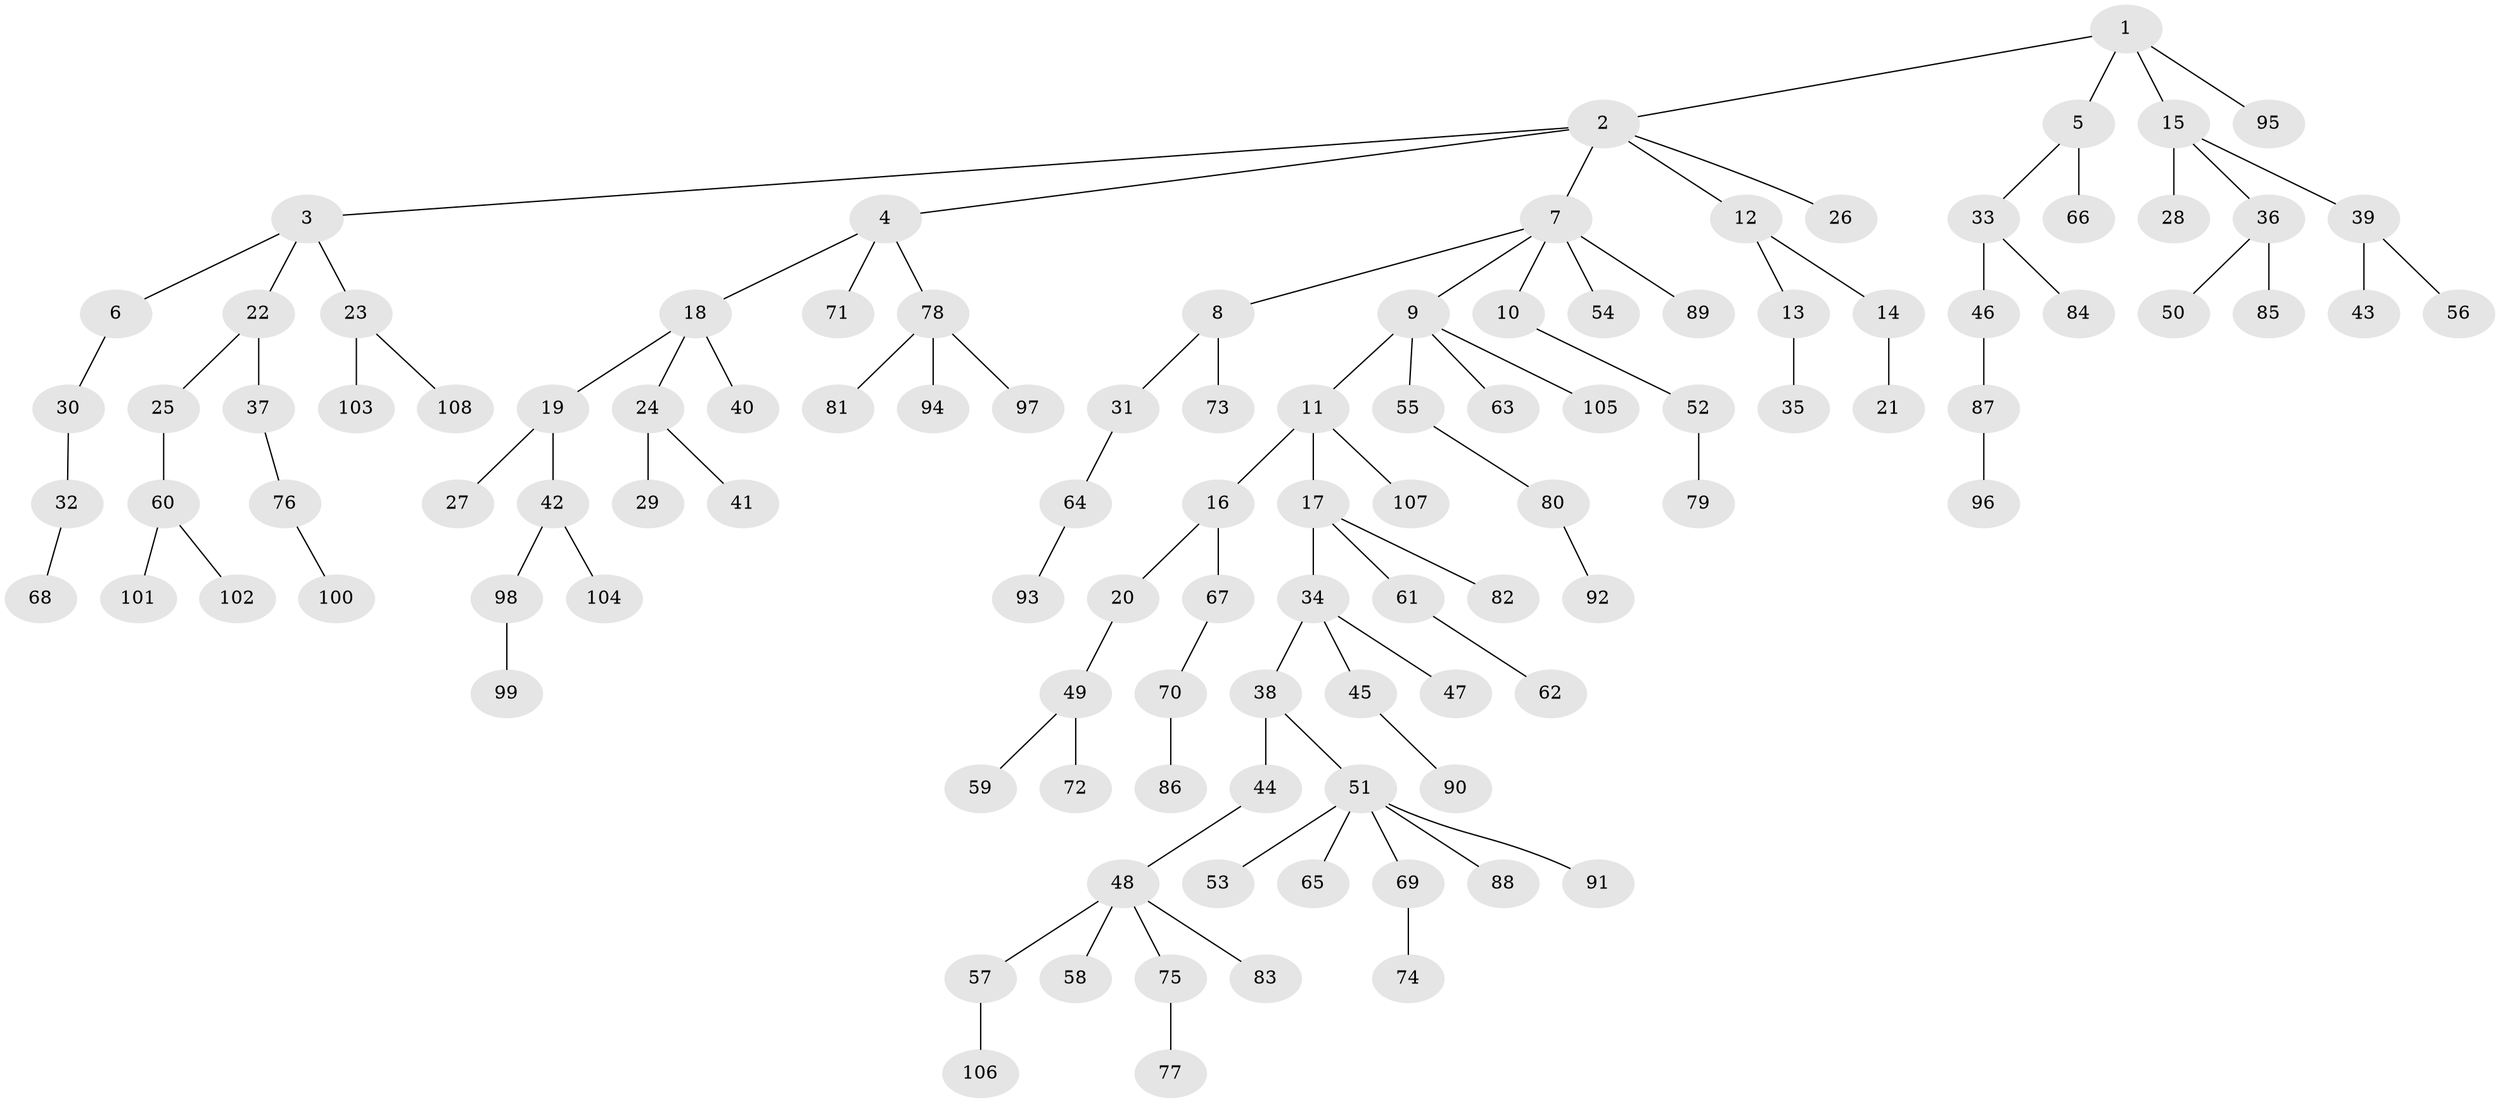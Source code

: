 // Generated by graph-tools (version 1.1) at 2025/36/03/09/25 02:36:34]
// undirected, 108 vertices, 107 edges
graph export_dot {
graph [start="1"]
  node [color=gray90,style=filled];
  1;
  2;
  3;
  4;
  5;
  6;
  7;
  8;
  9;
  10;
  11;
  12;
  13;
  14;
  15;
  16;
  17;
  18;
  19;
  20;
  21;
  22;
  23;
  24;
  25;
  26;
  27;
  28;
  29;
  30;
  31;
  32;
  33;
  34;
  35;
  36;
  37;
  38;
  39;
  40;
  41;
  42;
  43;
  44;
  45;
  46;
  47;
  48;
  49;
  50;
  51;
  52;
  53;
  54;
  55;
  56;
  57;
  58;
  59;
  60;
  61;
  62;
  63;
  64;
  65;
  66;
  67;
  68;
  69;
  70;
  71;
  72;
  73;
  74;
  75;
  76;
  77;
  78;
  79;
  80;
  81;
  82;
  83;
  84;
  85;
  86;
  87;
  88;
  89;
  90;
  91;
  92;
  93;
  94;
  95;
  96;
  97;
  98;
  99;
  100;
  101;
  102;
  103;
  104;
  105;
  106;
  107;
  108;
  1 -- 2;
  1 -- 5;
  1 -- 15;
  1 -- 95;
  2 -- 3;
  2 -- 4;
  2 -- 7;
  2 -- 12;
  2 -- 26;
  3 -- 6;
  3 -- 22;
  3 -- 23;
  4 -- 18;
  4 -- 71;
  4 -- 78;
  5 -- 33;
  5 -- 66;
  6 -- 30;
  7 -- 8;
  7 -- 9;
  7 -- 10;
  7 -- 54;
  7 -- 89;
  8 -- 31;
  8 -- 73;
  9 -- 11;
  9 -- 55;
  9 -- 63;
  9 -- 105;
  10 -- 52;
  11 -- 16;
  11 -- 17;
  11 -- 107;
  12 -- 13;
  12 -- 14;
  13 -- 35;
  14 -- 21;
  15 -- 28;
  15 -- 36;
  15 -- 39;
  16 -- 20;
  16 -- 67;
  17 -- 34;
  17 -- 61;
  17 -- 82;
  18 -- 19;
  18 -- 24;
  18 -- 40;
  19 -- 27;
  19 -- 42;
  20 -- 49;
  22 -- 25;
  22 -- 37;
  23 -- 103;
  23 -- 108;
  24 -- 29;
  24 -- 41;
  25 -- 60;
  30 -- 32;
  31 -- 64;
  32 -- 68;
  33 -- 46;
  33 -- 84;
  34 -- 38;
  34 -- 45;
  34 -- 47;
  36 -- 50;
  36 -- 85;
  37 -- 76;
  38 -- 44;
  38 -- 51;
  39 -- 43;
  39 -- 56;
  42 -- 98;
  42 -- 104;
  44 -- 48;
  45 -- 90;
  46 -- 87;
  48 -- 57;
  48 -- 58;
  48 -- 75;
  48 -- 83;
  49 -- 59;
  49 -- 72;
  51 -- 53;
  51 -- 65;
  51 -- 69;
  51 -- 88;
  51 -- 91;
  52 -- 79;
  55 -- 80;
  57 -- 106;
  60 -- 101;
  60 -- 102;
  61 -- 62;
  64 -- 93;
  67 -- 70;
  69 -- 74;
  70 -- 86;
  75 -- 77;
  76 -- 100;
  78 -- 81;
  78 -- 94;
  78 -- 97;
  80 -- 92;
  87 -- 96;
  98 -- 99;
}
